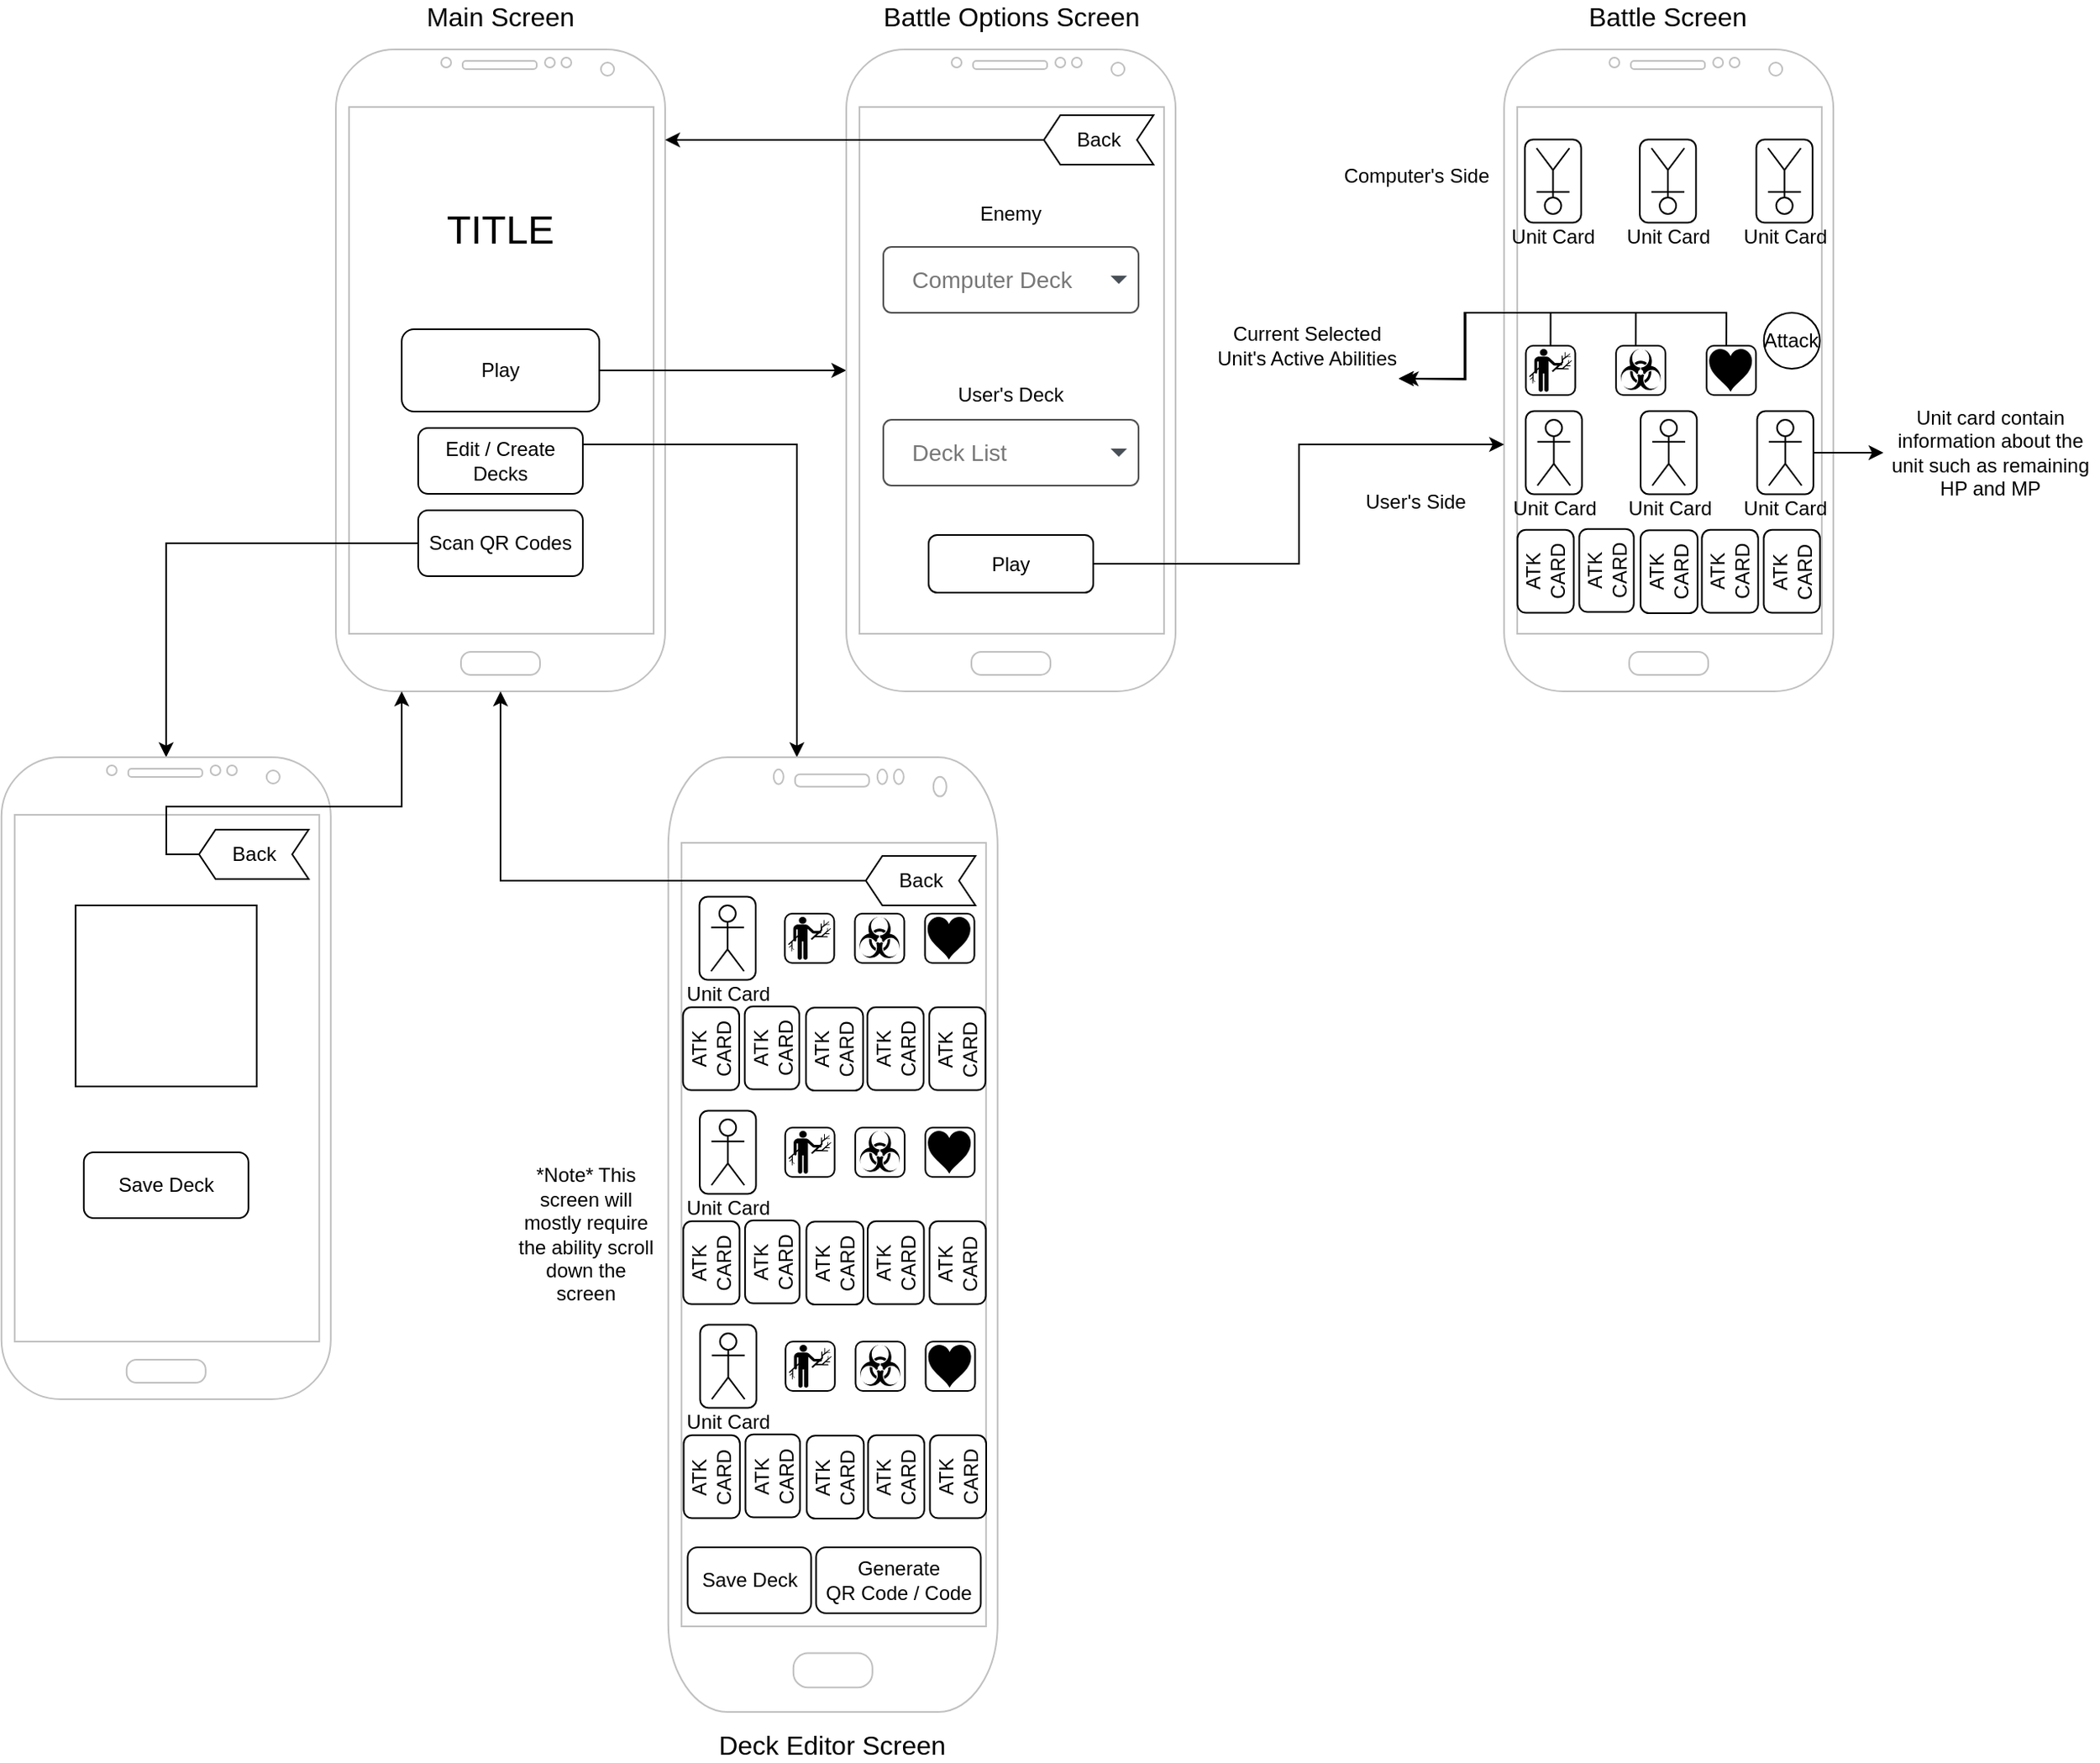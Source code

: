 <mxfile version="13.9.3" type="device"><diagram id="X6FBSxoc5wt98rkBKiuZ" name="Page-1"><mxGraphModel dx="1673" dy="931" grid="1" gridSize="10" guides="1" tooltips="1" connect="1" arrows="1" fold="1" page="1" pageScale="1" pageWidth="850" pageHeight="1100" math="0" shadow="0"><root><mxCell id="0"/><mxCell id="1" parent="0"/><mxCell id="M9iTZ9Vf2lf0lodrkp85-7" value="" style="whiteSpace=wrap;html=1;aspect=fixed;" vertex="1" parent="1"><mxGeometry x="151.9" y="770" width="110" height="110" as="geometry"/></mxCell><mxCell id="SfqudCYDrO64ZxSribLo-1" value="" style="verticalLabelPosition=bottom;verticalAlign=top;html=1;shadow=0;dashed=0;strokeWidth=1;shape=mxgraph.android.phone2;strokeColor=#c0c0c0;" parent="1" vertex="1"><mxGeometry x="310" y="250" width="200" height="390" as="geometry"/></mxCell><mxCell id="dWVYb6ebwMroCIhbOCGw-45" style="edgeStyle=orthogonalEdgeStyle;rounded=0;orthogonalLoop=1;jettySize=auto;html=1;exitX=1;exitY=0.5;exitDx=0;exitDy=0;" parent="1" source="SfqudCYDrO64ZxSribLo-2" target="dWVYb6ebwMroCIhbOCGw-1" edge="1"><mxGeometry relative="1" as="geometry"><Array as="points"><mxPoint x="590" y="490"/></Array></mxGeometry></mxCell><mxCell id="SfqudCYDrO64ZxSribLo-2" value="Edit / Create Decks" style="rounded=1;whiteSpace=wrap;html=1;" parent="1" vertex="1"><mxGeometry x="360" y="480" width="100" height="40" as="geometry"/></mxCell><mxCell id="dWVYb6ebwMroCIhbOCGw-88" style="edgeStyle=orthogonalEdgeStyle;rounded=0;orthogonalLoop=1;jettySize=auto;html=1;exitX=1;exitY=0.5;exitDx=0;exitDy=0;" parent="1" source="SfqudCYDrO64ZxSribLo-3" target="dWVYb6ebwMroCIhbOCGw-86" edge="1"><mxGeometry relative="1" as="geometry"/></mxCell><mxCell id="SfqudCYDrO64ZxSribLo-3" value="Play" style="rounded=1;whiteSpace=wrap;html=1;" parent="1" vertex="1"><mxGeometry x="350" y="420" width="120" height="50" as="geometry"/></mxCell><mxCell id="M9iTZ9Vf2lf0lodrkp85-3" style="edgeStyle=orthogonalEdgeStyle;rounded=0;orthogonalLoop=1;jettySize=auto;html=1;exitX=0;exitY=0.5;exitDx=0;exitDy=0;" edge="1" parent="1" source="SfqudCYDrO64ZxSribLo-4" target="M9iTZ9Vf2lf0lodrkp85-1"><mxGeometry relative="1" as="geometry"/></mxCell><mxCell id="SfqudCYDrO64ZxSribLo-4" value="Scan QR Codes" style="rounded=1;whiteSpace=wrap;html=1;" parent="1" vertex="1"><mxGeometry x="360" y="530" width="100" height="40" as="geometry"/></mxCell><mxCell id="SfqudCYDrO64ZxSribLo-7" value="TITLE" style="text;html=1;strokeColor=none;fillColor=none;align=center;verticalAlign=middle;whiteSpace=wrap;rounded=0;fontSize=24;" parent="1" vertex="1"><mxGeometry x="360" y="340" width="100" height="40" as="geometry"/></mxCell><mxCell id="dWVYb6ebwMroCIhbOCGw-1" value="" style="verticalLabelPosition=bottom;verticalAlign=top;html=1;shadow=0;dashed=0;strokeWidth=1;shape=mxgraph.android.phone2;strokeColor=#c0c0c0;" parent="1" vertex="1"><mxGeometry x="511.9" y="680" width="200" height="580" as="geometry"/></mxCell><mxCell id="dWVYb6ebwMroCIhbOCGw-2" value="" style="rounded=1;whiteSpace=wrap;html=1;" parent="1" vertex="1"><mxGeometry x="582.69" y="775" width="30" height="30" as="geometry"/></mxCell><mxCell id="dWVYb6ebwMroCIhbOCGw-3" value="" style="rounded=1;whiteSpace=wrap;html=1;" parent="1" vertex="1"><mxGeometry x="625.25" y="775" width="30" height="30" as="geometry"/></mxCell><mxCell id="dWVYb6ebwMroCIhbOCGw-4" value="" style="rounded=1;whiteSpace=wrap;html=1;" parent="1" vertex="1"><mxGeometry x="667.82" y="775" width="30" height="30" as="geometry"/></mxCell><mxCell id="dWVYb6ebwMroCIhbOCGw-5" value="" style="shape=mxgraph.signs.healthcare.heart_2;html=1;pointerEvents=1;fillColor=#000000;strokeColor=none;verticalLabelPosition=bottom;verticalAlign=top;align=center;" parent="1" vertex="1"><mxGeometry x="669.39" y="777" width="26" height="26" as="geometry"/></mxCell><mxCell id="dWVYb6ebwMroCIhbOCGw-6" value="" style="shape=mxgraph.signs.safety.biohazard;html=1;pointerEvents=1;fillColor=#000000;strokeColor=none;verticalLabelPosition=bottom;verticalAlign=top;align=center;" parent="1" vertex="1"><mxGeometry x="627.25" y="777" width="26" height="26" as="geometry"/></mxCell><mxCell id="dWVYb6ebwMroCIhbOCGw-7" value="" style="shape=mxgraph.signs.sports.wood_gathering;html=1;pointerEvents=1;fillColor=#000000;strokeColor=none;verticalLabelPosition=bottom;verticalAlign=top;align=center;" parent="1" vertex="1"><mxGeometry x="584.69" y="777" width="26" height="26" as="geometry"/></mxCell><mxCell id="dWVYb6ebwMroCIhbOCGw-8" value="&lt;div&gt;ATK&lt;/div&gt;&lt;div&gt;CARD&lt;br&gt;&lt;/div&gt;" style="rounded=1;whiteSpace=wrap;html=1;rotation=-90;" parent="1" vertex="1"><mxGeometry x="587.69" y="840" width="50.43" height="34.68" as="geometry"/></mxCell><mxCell id="dWVYb6ebwMroCIhbOCGw-9" value="ATK&lt;br&gt;CARD" style="rounded=1;whiteSpace=wrap;html=1;rotation=-90;" parent="1" vertex="1"><mxGeometry x="624.69" y="840" width="50.43" height="34.16" as="geometry"/></mxCell><mxCell id="dWVYb6ebwMroCIhbOCGw-10" value="&lt;div&gt;ATK&lt;/div&gt;&lt;div&gt;CARD&lt;/div&gt;" style="rounded=1;whiteSpace=wrap;html=1;rotation=-90;" parent="1" vertex="1"><mxGeometry x="662.26" y="840" width="50.43" height="34.16" as="geometry"/></mxCell><mxCell id="dWVYb6ebwMroCIhbOCGw-11" value="&lt;div&gt;ATK&lt;/div&gt;&lt;div&gt;CARD&lt;br&gt;&lt;/div&gt;" style="rounded=1;whiteSpace=wrap;html=1;rotation=-90;" parent="1" vertex="1"><mxGeometry x="512.69" y="840" width="50.43" height="34.16" as="geometry"/></mxCell><mxCell id="dWVYb6ebwMroCIhbOCGw-12" value="&lt;div&gt;ATK&lt;/div&gt;&lt;div&gt;CARD&lt;br&gt;&lt;/div&gt;" style="rounded=1;whiteSpace=wrap;html=1;rotation=-90;" parent="1" vertex="1"><mxGeometry x="549.69" y="840" width="50.43" height="33.12" as="geometry"/></mxCell><mxCell id="dWVYb6ebwMroCIhbOCGw-13" value="" style="rounded=1;whiteSpace=wrap;html=1;rotation=-90;" parent="1" vertex="1"><mxGeometry x="522.69" y="772.92" width="50.43" height="34.16" as="geometry"/></mxCell><mxCell id="dWVYb6ebwMroCIhbOCGw-14" value="Unit Card" style="shape=umlActor;verticalLabelPosition=bottom;verticalAlign=top;html=1;outlineConnect=0;" parent="1" vertex="1"><mxGeometry x="537.9" y="770" width="20" height="40" as="geometry"/></mxCell><mxCell id="dWVYb6ebwMroCIhbOCGw-15" value="" style="rounded=1;whiteSpace=wrap;html=1;" parent="1" vertex="1"><mxGeometry x="582.9" y="905" width="30" height="30" as="geometry"/></mxCell><mxCell id="dWVYb6ebwMroCIhbOCGw-16" value="" style="rounded=1;whiteSpace=wrap;html=1;" parent="1" vertex="1"><mxGeometry x="625.46" y="905" width="30" height="30" as="geometry"/></mxCell><mxCell id="dWVYb6ebwMroCIhbOCGw-17" value="" style="rounded=1;whiteSpace=wrap;html=1;" parent="1" vertex="1"><mxGeometry x="668.03" y="905" width="30" height="30" as="geometry"/></mxCell><mxCell id="dWVYb6ebwMroCIhbOCGw-18" value="" style="shape=mxgraph.signs.healthcare.heart_2;html=1;pointerEvents=1;fillColor=#000000;strokeColor=none;verticalLabelPosition=bottom;verticalAlign=top;align=center;" parent="1" vertex="1"><mxGeometry x="669.6" y="907" width="26" height="26" as="geometry"/></mxCell><mxCell id="dWVYb6ebwMroCIhbOCGw-19" value="" style="shape=mxgraph.signs.safety.biohazard;html=1;pointerEvents=1;fillColor=#000000;strokeColor=none;verticalLabelPosition=bottom;verticalAlign=top;align=center;" parent="1" vertex="1"><mxGeometry x="627.46" y="907" width="26" height="26" as="geometry"/></mxCell><mxCell id="dWVYb6ebwMroCIhbOCGw-20" value="" style="shape=mxgraph.signs.sports.wood_gathering;html=1;pointerEvents=1;fillColor=#000000;strokeColor=none;verticalLabelPosition=bottom;verticalAlign=top;align=center;" parent="1" vertex="1"><mxGeometry x="584.9" y="907" width="26" height="26" as="geometry"/></mxCell><mxCell id="dWVYb6ebwMroCIhbOCGw-21" value="&lt;div&gt;ATK&lt;/div&gt;&lt;div&gt;CARD&lt;br&gt;&lt;/div&gt;" style="rounded=1;whiteSpace=wrap;html=1;rotation=-90;" parent="1" vertex="1"><mxGeometry x="587.9" y="970" width="50.43" height="34.68" as="geometry"/></mxCell><mxCell id="dWVYb6ebwMroCIhbOCGw-22" value="ATK&lt;br&gt;CARD" style="rounded=1;whiteSpace=wrap;html=1;rotation=-90;" parent="1" vertex="1"><mxGeometry x="624.9" y="970" width="50.43" height="34.16" as="geometry"/></mxCell><mxCell id="dWVYb6ebwMroCIhbOCGw-23" value="&lt;div&gt;ATK&lt;/div&gt;&lt;div&gt;CARD&lt;/div&gt;" style="rounded=1;whiteSpace=wrap;html=1;rotation=-90;" parent="1" vertex="1"><mxGeometry x="662.47" y="970" width="50.43" height="34.16" as="geometry"/></mxCell><mxCell id="dWVYb6ebwMroCIhbOCGw-24" value="&lt;div&gt;ATK&lt;/div&gt;&lt;div&gt;CARD&lt;br&gt;&lt;/div&gt;" style="rounded=1;whiteSpace=wrap;html=1;rotation=-90;" parent="1" vertex="1"><mxGeometry x="512.9" y="970" width="50.43" height="34.16" as="geometry"/></mxCell><mxCell id="dWVYb6ebwMroCIhbOCGw-25" value="&lt;div&gt;ATK&lt;/div&gt;&lt;div&gt;CARD&lt;br&gt;&lt;/div&gt;" style="rounded=1;whiteSpace=wrap;html=1;rotation=-90;" parent="1" vertex="1"><mxGeometry x="549.9" y="970" width="50.43" height="33.12" as="geometry"/></mxCell><mxCell id="dWVYb6ebwMroCIhbOCGw-26" value="" style="rounded=1;whiteSpace=wrap;html=1;rotation=-90;" parent="1" vertex="1"><mxGeometry x="522.9" y="902.92" width="50.43" height="34.16" as="geometry"/></mxCell><mxCell id="dWVYb6ebwMroCIhbOCGw-27" value="Unit Card" style="shape=umlActor;verticalLabelPosition=bottom;verticalAlign=top;html=1;outlineConnect=0;" parent="1" vertex="1"><mxGeometry x="538.11" y="900" width="20" height="40" as="geometry"/></mxCell><mxCell id="dWVYb6ebwMroCIhbOCGw-28" value="" style="rounded=1;whiteSpace=wrap;html=1;" parent="1" vertex="1"><mxGeometry x="583.11" y="1035" width="30" height="30" as="geometry"/></mxCell><mxCell id="dWVYb6ebwMroCIhbOCGw-29" value="" style="rounded=1;whiteSpace=wrap;html=1;" parent="1" vertex="1"><mxGeometry x="625.67" y="1035" width="30" height="30" as="geometry"/></mxCell><mxCell id="dWVYb6ebwMroCIhbOCGw-30" value="" style="rounded=1;whiteSpace=wrap;html=1;" parent="1" vertex="1"><mxGeometry x="668.24" y="1035" width="30" height="30" as="geometry"/></mxCell><mxCell id="dWVYb6ebwMroCIhbOCGw-31" value="" style="shape=mxgraph.signs.healthcare.heart_2;html=1;pointerEvents=1;fillColor=#000000;strokeColor=none;verticalLabelPosition=bottom;verticalAlign=top;align=center;" parent="1" vertex="1"><mxGeometry x="669.81" y="1037" width="26" height="26" as="geometry"/></mxCell><mxCell id="dWVYb6ebwMroCIhbOCGw-32" value="" style="shape=mxgraph.signs.safety.biohazard;html=1;pointerEvents=1;fillColor=#000000;strokeColor=none;verticalLabelPosition=bottom;verticalAlign=top;align=center;" parent="1" vertex="1"><mxGeometry x="627.67" y="1037" width="26" height="26" as="geometry"/></mxCell><mxCell id="dWVYb6ebwMroCIhbOCGw-33" value="" style="shape=mxgraph.signs.sports.wood_gathering;html=1;pointerEvents=1;fillColor=#000000;strokeColor=none;verticalLabelPosition=bottom;verticalAlign=top;align=center;" parent="1" vertex="1"><mxGeometry x="585.11" y="1037" width="26" height="26" as="geometry"/></mxCell><mxCell id="dWVYb6ebwMroCIhbOCGw-34" value="&lt;div&gt;ATK&lt;/div&gt;&lt;div&gt;CARD&lt;br&gt;&lt;/div&gt;" style="rounded=1;whiteSpace=wrap;html=1;rotation=-90;" parent="1" vertex="1"><mxGeometry x="588.11" y="1100" width="50.43" height="34.68" as="geometry"/></mxCell><mxCell id="dWVYb6ebwMroCIhbOCGw-35" value="ATK&lt;br&gt;CARD" style="rounded=1;whiteSpace=wrap;html=1;rotation=-90;" parent="1" vertex="1"><mxGeometry x="625.11" y="1100" width="50.43" height="34.16" as="geometry"/></mxCell><mxCell id="dWVYb6ebwMroCIhbOCGw-36" value="&lt;div&gt;ATK&lt;/div&gt;&lt;div&gt;CARD&lt;/div&gt;" style="rounded=1;whiteSpace=wrap;html=1;rotation=-90;" parent="1" vertex="1"><mxGeometry x="662.68" y="1100" width="50.43" height="34.16" as="geometry"/></mxCell><mxCell id="dWVYb6ebwMroCIhbOCGw-37" value="&lt;div&gt;ATK&lt;/div&gt;&lt;div&gt;CARD&lt;br&gt;&lt;/div&gt;" style="rounded=1;whiteSpace=wrap;html=1;rotation=-90;" parent="1" vertex="1"><mxGeometry x="513.11" y="1100" width="50.43" height="34.16" as="geometry"/></mxCell><mxCell id="dWVYb6ebwMroCIhbOCGw-38" value="&lt;div&gt;ATK&lt;/div&gt;&lt;div&gt;CARD&lt;br&gt;&lt;/div&gt;" style="rounded=1;whiteSpace=wrap;html=1;rotation=-90;" parent="1" vertex="1"><mxGeometry x="550.11" y="1100" width="50.43" height="33.12" as="geometry"/></mxCell><mxCell id="dWVYb6ebwMroCIhbOCGw-39" value="" style="rounded=1;whiteSpace=wrap;html=1;rotation=-90;" parent="1" vertex="1"><mxGeometry x="523.11" y="1032.92" width="50.43" height="34.16" as="geometry"/></mxCell><mxCell id="dWVYb6ebwMroCIhbOCGw-40" value="Unit Card" style="shape=umlActor;verticalLabelPosition=bottom;verticalAlign=top;html=1;outlineConnect=0;" parent="1" vertex="1"><mxGeometry x="538.32" y="1030" width="20" height="40" as="geometry"/></mxCell><mxCell id="dWVYb6ebwMroCIhbOCGw-41" value="Save Deck" style="rounded=1;whiteSpace=wrap;html=1;" parent="1" vertex="1"><mxGeometry x="523.69" y="1160" width="75" height="40" as="geometry"/></mxCell><mxCell id="dWVYb6ebwMroCIhbOCGw-42" value="&lt;div&gt;Generate &lt;br&gt;&lt;/div&gt;&lt;div&gt;QR Code / Code&lt;/div&gt;" style="rounded=1;whiteSpace=wrap;html=1;" parent="1" vertex="1"><mxGeometry x="601.69" y="1160" width="100.02" height="40" as="geometry"/></mxCell><mxCell id="dWVYb6ebwMroCIhbOCGw-43" value="*Note* This screen will mostly require the ability scroll down the screen " style="text;html=1;strokeColor=none;fillColor=none;align=center;verticalAlign=middle;whiteSpace=wrap;rounded=0;" parent="1" vertex="1"><mxGeometry x="416.9" y="920" width="90" height="100" as="geometry"/></mxCell><mxCell id="dWVYb6ebwMroCIhbOCGw-46" value="" style="verticalLabelPosition=bottom;verticalAlign=top;html=1;shadow=0;dashed=0;strokeWidth=1;shape=mxgraph.android.phone2;strokeColor=#c0c0c0;" parent="1" vertex="1"><mxGeometry x="1019.56" y="250" width="200" height="390" as="geometry"/></mxCell><mxCell id="dWVYb6ebwMroCIhbOCGw-47" value="&lt;div&gt;ATK&lt;/div&gt;&lt;div&gt;CARD&lt;br&gt;&lt;/div&gt;" style="rounded=1;whiteSpace=wrap;html=1;rotation=-90;" parent="1" vertex="1"><mxGeometry x="1094.56" y="550" width="50.43" height="34.68" as="geometry"/></mxCell><mxCell id="dWVYb6ebwMroCIhbOCGw-48" value="ATK&lt;br&gt;CARD" style="rounded=1;whiteSpace=wrap;html=1;rotation=-90;" parent="1" vertex="1"><mxGeometry x="1131.56" y="550" width="50.43" height="34.16" as="geometry"/></mxCell><mxCell id="dWVYb6ebwMroCIhbOCGw-49" value="&lt;div&gt;ATK&lt;/div&gt;&lt;div&gt;CARD&lt;/div&gt;" style="rounded=1;whiteSpace=wrap;html=1;rotation=-90;" parent="1" vertex="1"><mxGeometry x="1169.13" y="550" width="50.43" height="34.16" as="geometry"/></mxCell><mxCell id="dWVYb6ebwMroCIhbOCGw-50" value="&lt;div&gt;ATK&lt;/div&gt;&lt;div&gt;CARD&lt;br&gt;&lt;/div&gt;" style="rounded=1;whiteSpace=wrap;html=1;rotation=-90;" parent="1" vertex="1"><mxGeometry x="1019.56" y="550" width="50.43" height="34.16" as="geometry"/></mxCell><mxCell id="dWVYb6ebwMroCIhbOCGw-51" value="&lt;div&gt;ATK&lt;/div&gt;&lt;div&gt;CARD&lt;br&gt;&lt;/div&gt;" style="rounded=1;whiteSpace=wrap;html=1;rotation=-90;" parent="1" vertex="1"><mxGeometry x="1056.56" y="550" width="50.43" height="33.12" as="geometry"/></mxCell><mxCell id="dWVYb6ebwMroCIhbOCGw-52" value="" style="rounded=1;whiteSpace=wrap;html=1;rotation=-90;" parent="1" vertex="1"><mxGeometry x="1024.56" y="477.92" width="50.43" height="34.16" as="geometry"/></mxCell><mxCell id="dWVYb6ebwMroCIhbOCGw-53" value="" style="rounded=1;whiteSpace=wrap;html=1;rotation=-90;" parent="1" vertex="1"><mxGeometry x="1094.35" y="477.92" width="50.43" height="34.16" as="geometry"/></mxCell><mxCell id="dWVYb6ebwMroCIhbOCGw-54" style="edgeStyle=orthogonalEdgeStyle;rounded=0;orthogonalLoop=1;jettySize=auto;html=1;exitX=0.5;exitY=1;exitDx=0;exitDy=0;entryX=0;entryY=0.5;entryDx=0;entryDy=0;" parent="1" source="dWVYb6ebwMroCIhbOCGw-55" target="dWVYb6ebwMroCIhbOCGw-78" edge="1"><mxGeometry relative="1" as="geometry"/></mxCell><mxCell id="dWVYb6ebwMroCIhbOCGw-55" value="" style="rounded=1;whiteSpace=wrap;html=1;rotation=-90;" parent="1" vertex="1"><mxGeometry x="1165.13" y="477.92" width="50.43" height="34.16" as="geometry"/></mxCell><mxCell id="dWVYb6ebwMroCIhbOCGw-56" value="Unit Card" style="shape=umlActor;verticalLabelPosition=bottom;verticalAlign=top;html=1;outlineConnect=0;" parent="1" vertex="1"><mxGeometry x="1109.56" y="475" width="20" height="40" as="geometry"/></mxCell><mxCell id="dWVYb6ebwMroCIhbOCGw-57" value="Unit Card" style="shape=umlActor;verticalLabelPosition=bottom;verticalAlign=top;html=1;outlineConnect=0;" parent="1" vertex="1"><mxGeometry x="1180.34" y="475" width="20" height="40" as="geometry"/></mxCell><mxCell id="dWVYb6ebwMroCIhbOCGw-58" value="Unit Card" style="shape=umlActor;verticalLabelPosition=bottom;verticalAlign=top;html=1;outlineConnect=0;" parent="1" vertex="1"><mxGeometry x="1039.77" y="475" width="20" height="40" as="geometry"/></mxCell><mxCell id="dWVYb6ebwMroCIhbOCGw-59" value="Attack" style="ellipse;whiteSpace=wrap;html=1;aspect=fixed;" parent="1" vertex="1"><mxGeometry x="1177.34" y="410" width="34" height="34" as="geometry"/></mxCell><mxCell id="dWVYb6ebwMroCIhbOCGw-60" style="edgeStyle=orthogonalEdgeStyle;rounded=0;orthogonalLoop=1;jettySize=auto;html=1;exitX=0.5;exitY=0;exitDx=0;exitDy=0;entryX=1;entryY=0.5;entryDx=0;entryDy=0;" parent="1" source="dWVYb6ebwMroCIhbOCGw-61" edge="1"><mxGeometry relative="1" as="geometry"><mxPoint x="958.56" y="450" as="targetPoint"/></mxGeometry></mxCell><mxCell id="dWVYb6ebwMroCIhbOCGw-61" value="" style="rounded=1;whiteSpace=wrap;html=1;" parent="1" vertex="1"><mxGeometry x="1032.77" y="430" width="30" height="30" as="geometry"/></mxCell><mxCell id="dWVYb6ebwMroCIhbOCGw-62" style="edgeStyle=orthogonalEdgeStyle;rounded=0;orthogonalLoop=1;jettySize=auto;html=1;exitX=0.5;exitY=0;exitDx=0;exitDy=0;entryX=1;entryY=0.5;entryDx=0;entryDy=0;" parent="1" edge="1"><mxGeometry relative="1" as="geometry"><mxPoint x="1099.56" y="430" as="sourcePoint"/><mxPoint x="955.56" y="450" as="targetPoint"/><Array as="points"><mxPoint x="1099.56" y="410"/><mxPoint x="995.56" y="410"/><mxPoint x="995.56" y="450"/></Array></mxGeometry></mxCell><mxCell id="dWVYb6ebwMroCIhbOCGw-63" value="" style="rounded=1;whiteSpace=wrap;html=1;" parent="1" vertex="1"><mxGeometry x="1087.56" y="430" width="30" height="30" as="geometry"/></mxCell><mxCell id="dWVYb6ebwMroCIhbOCGw-64" style="edgeStyle=orthogonalEdgeStyle;rounded=0;orthogonalLoop=1;jettySize=auto;html=1;exitX=0.5;exitY=0;exitDx=0;exitDy=0;entryX=1;entryY=0.5;entryDx=0;entryDy=0;" parent="1" edge="1"><mxGeometry relative="1" as="geometry"><mxPoint x="1154.56" y="430" as="sourcePoint"/><mxPoint x="955.56" y="450" as="targetPoint"/><Array as="points"><mxPoint x="1154.56" y="410"/><mxPoint x="995.56" y="410"/><mxPoint x="995.56" y="450"/></Array></mxGeometry></mxCell><mxCell id="dWVYb6ebwMroCIhbOCGw-65" value="" style="rounded=1;whiteSpace=wrap;html=1;" parent="1" vertex="1"><mxGeometry x="1142.56" y="430" width="30" height="30" as="geometry"/></mxCell><mxCell id="dWVYb6ebwMroCIhbOCGw-66" value="" style="shape=mxgraph.signs.healthcare.heart_2;html=1;pointerEvents=1;fillColor=#000000;strokeColor=none;verticalLabelPosition=bottom;verticalAlign=top;align=center;" parent="1" vertex="1"><mxGeometry x="1144.13" y="432" width="26" height="26" as="geometry"/></mxCell><mxCell id="dWVYb6ebwMroCIhbOCGw-67" value="" style="shape=mxgraph.signs.safety.biohazard;html=1;pointerEvents=1;fillColor=#000000;strokeColor=none;verticalLabelPosition=bottom;verticalAlign=top;align=center;" parent="1" vertex="1"><mxGeometry x="1089.56" y="432" width="26" height="26" as="geometry"/></mxCell><mxCell id="dWVYb6ebwMroCIhbOCGw-68" value="" style="shape=mxgraph.signs.sports.wood_gathering;html=1;pointerEvents=1;fillColor=#000000;strokeColor=none;verticalLabelPosition=bottom;verticalAlign=top;align=center;" parent="1" vertex="1"><mxGeometry x="1034.77" y="432" width="26" height="26" as="geometry"/></mxCell><mxCell id="dWVYb6ebwMroCIhbOCGw-69" value="Computer's Side" style="text;html=1;strokeColor=none;fillColor=none;align=center;verticalAlign=middle;whiteSpace=wrap;rounded=0;" parent="1" vertex="1"><mxGeometry x="918.56" y="307.08" width="94.89" height="40" as="geometry"/></mxCell><mxCell id="dWVYb6ebwMroCIhbOCGw-70" value="" style="rounded=1;whiteSpace=wrap;html=1;rotation=-90;" parent="1" vertex="1"><mxGeometry x="1024.06" y="312.92" width="50.43" height="34.16" as="geometry"/></mxCell><mxCell id="dWVYb6ebwMroCIhbOCGw-71" value="" style="rounded=1;whiteSpace=wrap;html=1;rotation=-90;" parent="1" vertex="1"><mxGeometry x="1093.85" y="312.92" width="50.43" height="34.16" as="geometry"/></mxCell><mxCell id="dWVYb6ebwMroCIhbOCGw-72" value="" style="rounded=1;whiteSpace=wrap;html=1;rotation=-90;" parent="1" vertex="1"><mxGeometry x="1164.63" y="312.92" width="50.43" height="34.16" as="geometry"/></mxCell><mxCell id="dWVYb6ebwMroCIhbOCGw-73" value="Unit Card" style="shape=umlActor;verticalLabelPosition=bottom;verticalAlign=top;html=1;outlineConnect=0;direction=west;" parent="1" vertex="1"><mxGeometry x="1109.06" y="310" width="20" height="40" as="geometry"/></mxCell><mxCell id="dWVYb6ebwMroCIhbOCGw-74" value="Unit Card" style="shape=umlActor;verticalLabelPosition=bottom;verticalAlign=top;html=1;outlineConnect=0;direction=west;" parent="1" vertex="1"><mxGeometry x="1179.84" y="310" width="20" height="40" as="geometry"/></mxCell><mxCell id="dWVYb6ebwMroCIhbOCGw-75" value="Unit Card" style="shape=umlActor;verticalLabelPosition=bottom;verticalAlign=top;html=1;outlineConnect=0;direction=west;" parent="1" vertex="1"><mxGeometry x="1039.27" y="310" width="20" height="40" as="geometry"/></mxCell><mxCell id="dWVYb6ebwMroCIhbOCGw-76" value="User's Side" style="text;html=1;strokeColor=none;fillColor=none;align=center;verticalAlign=middle;whiteSpace=wrap;rounded=0;" parent="1" vertex="1"><mxGeometry x="906" y="505" width="120" height="40" as="geometry"/></mxCell><mxCell id="dWVYb6ebwMroCIhbOCGw-77" value="&lt;div&gt;Current Selected&lt;/div&gt;&lt;div&gt;Unit's Active Abilities&lt;br&gt;&lt;/div&gt;" style="text;html=1;strokeColor=none;fillColor=none;align=center;verticalAlign=middle;whiteSpace=wrap;rounded=0;" parent="1" vertex="1"><mxGeometry x="840" y="410" width="120" height="40" as="geometry"/></mxCell><mxCell id="dWVYb6ebwMroCIhbOCGw-78" value="Unit card contain information about the unit such as remaining HP and MP" style="text;html=1;strokeColor=none;fillColor=none;align=center;verticalAlign=middle;whiteSpace=wrap;rounded=0;" parent="1" vertex="1"><mxGeometry x="1250" y="460" width="130" height="70" as="geometry"/></mxCell><mxCell id="dWVYb6ebwMroCIhbOCGw-87" style="edgeStyle=orthogonalEdgeStyle;rounded=0;orthogonalLoop=1;jettySize=auto;html=1;exitX=1;exitY=0.5;exitDx=0;exitDy=0;exitPerimeter=0;" parent="1" source="dWVYb6ebwMroCIhbOCGw-80" target="SfqudCYDrO64ZxSribLo-1" edge="1"><mxGeometry relative="1" as="geometry"><mxPoint x="370" y="670" as="targetPoint"/></mxGeometry></mxCell><mxCell id="dWVYb6ebwMroCIhbOCGw-80" value="&lt;div&gt;Back&lt;/div&gt;" style="html=1;shadow=0;dashed=0;align=center;verticalAlign=middle;shape=mxgraph.arrows2.arrow;dy=0;dx=10;notch=10;direction=west;" parent="1" vertex="1"><mxGeometry x="631.9" y="740" width="66.56" height="30" as="geometry"/></mxCell><mxCell id="dWVYb6ebwMroCIhbOCGw-86" value="" style="verticalLabelPosition=bottom;verticalAlign=top;html=1;shadow=0;dashed=0;strokeWidth=1;shape=mxgraph.android.phone2;strokeColor=#c0c0c0;" parent="1" vertex="1"><mxGeometry x="620.03" y="250" width="200" height="390" as="geometry"/></mxCell><mxCell id="dWVYb6ebwMroCIhbOCGw-89" value="Enemy" style="text;html=1;strokeColor=none;fillColor=none;align=center;verticalAlign=middle;whiteSpace=wrap;rounded=0;" parent="1" vertex="1"><mxGeometry x="700.03" y="340" width="40" height="20" as="geometry"/></mxCell><mxCell id="dWVYb6ebwMroCIhbOCGw-90" value="User's Deck" style="text;html=1;strokeColor=none;fillColor=none;align=center;verticalAlign=middle;whiteSpace=wrap;rounded=0;" parent="1" vertex="1"><mxGeometry x="681.08" y="450" width="77.91" height="20" as="geometry"/></mxCell><mxCell id="dWVYb6ebwMroCIhbOCGw-91" value="Deck List" style="html=1;shadow=0;dashed=0;shape=mxgraph.bootstrap.rrect;rSize=5;strokeColor=#505050;strokeWidth=1;fillColor=#ffffff;fontColor=#777777;whiteSpace=wrap;align=left;verticalAlign=middle;fontStyle=0;fontSize=14;spacingRight=0;spacing=17;" parent="1" vertex="1"><mxGeometry x="642.53" y="475" width="155" height="40" as="geometry"/></mxCell><mxCell id="dWVYb6ebwMroCIhbOCGw-92" value="" style="shape=triangle;direction=south;fillColor=#495057;strokeColor=none;perimeter=none;" parent="dWVYb6ebwMroCIhbOCGw-91" vertex="1"><mxGeometry x="1" y="0.5" width="10" height="5" relative="1" as="geometry"><mxPoint x="-17" y="-2.5" as="offset"/></mxGeometry></mxCell><mxCell id="dWVYb6ebwMroCIhbOCGw-93" value="Computer Deck" style="html=1;shadow=0;dashed=0;shape=mxgraph.bootstrap.rrect;rSize=5;strokeColor=#505050;strokeWidth=1;fillColor=#ffffff;fontColor=#777777;whiteSpace=wrap;align=left;verticalAlign=middle;fontStyle=0;fontSize=14;spacingRight=0;spacing=17;" parent="1" vertex="1"><mxGeometry x="642.53" y="370" width="155" height="40" as="geometry"/></mxCell><mxCell id="dWVYb6ebwMroCIhbOCGw-94" value="" style="shape=triangle;direction=south;fillColor=#495057;strokeColor=none;perimeter=none;" parent="dWVYb6ebwMroCIhbOCGw-93" vertex="1"><mxGeometry x="1" y="0.5" width="10" height="5" relative="1" as="geometry"><mxPoint x="-17" y="-2.5" as="offset"/></mxGeometry></mxCell><mxCell id="dWVYb6ebwMroCIhbOCGw-96" style="edgeStyle=orthogonalEdgeStyle;rounded=0;orthogonalLoop=1;jettySize=auto;html=1;exitX=1;exitY=0.5;exitDx=0;exitDy=0;exitPerimeter=0;" parent="1" source="dWVYb6ebwMroCIhbOCGw-95" target="SfqudCYDrO64ZxSribLo-1" edge="1"><mxGeometry relative="1" as="geometry"><mxPoint x="510" y="305" as="targetPoint"/><Array as="points"><mxPoint x="560" y="305"/><mxPoint x="560" y="305"/></Array></mxGeometry></mxCell><mxCell id="dWVYb6ebwMroCIhbOCGw-95" value="&lt;div&gt;Back&lt;/div&gt;" style="html=1;shadow=0;dashed=0;align=center;verticalAlign=middle;shape=mxgraph.arrows2.arrow;dy=0;dx=10;notch=10;direction=west;" parent="1" vertex="1"><mxGeometry x="740.03" y="290.0" width="66.56" height="30" as="geometry"/></mxCell><mxCell id="dWVYb6ebwMroCIhbOCGw-100" style="edgeStyle=orthogonalEdgeStyle;rounded=0;orthogonalLoop=1;jettySize=auto;html=1;exitX=1;exitY=0.5;exitDx=0;exitDy=0;" parent="1" source="dWVYb6ebwMroCIhbOCGw-98" target="dWVYb6ebwMroCIhbOCGw-46" edge="1"><mxGeometry relative="1" as="geometry"><Array as="points"><mxPoint x="895" y="563"/><mxPoint x="895" y="490"/></Array></mxGeometry></mxCell><mxCell id="dWVYb6ebwMroCIhbOCGw-98" value="Play" style="rounded=1;whiteSpace=wrap;html=1;" parent="1" vertex="1"><mxGeometry x="670.03" y="545" width="100" height="35" as="geometry"/></mxCell><mxCell id="dWVYb6ebwMroCIhbOCGw-101" value="Main Screen" style="text;html=1;strokeColor=none;fillColor=none;align=center;verticalAlign=middle;whiteSpace=wrap;rounded=0;fontSize=16;" parent="1" vertex="1"><mxGeometry x="355" y="220" width="110" height="20" as="geometry"/></mxCell><mxCell id="dWVYb6ebwMroCIhbOCGw-102" value="Battle Options Screen" style="text;html=1;strokeColor=none;fillColor=none;align=center;verticalAlign=middle;whiteSpace=wrap;rounded=0;fontSize=16;" parent="1" vertex="1"><mxGeometry x="637.55" y="220" width="164.97" height="20" as="geometry"/></mxCell><mxCell id="dWVYb6ebwMroCIhbOCGw-103" value="Battle Screen" style="text;html=1;strokeColor=none;fillColor=none;align=center;verticalAlign=middle;whiteSpace=wrap;rounded=0;fontSize=16;" parent="1" vertex="1"><mxGeometry x="1064.06" y="220" width="110" height="20" as="geometry"/></mxCell><mxCell id="dWVYb6ebwMroCIhbOCGw-104" value="Deck Editor Screen" style="text;html=1;strokeColor=none;fillColor=none;align=center;verticalAlign=middle;whiteSpace=wrap;rounded=0;fontSize=16;" parent="1" vertex="1"><mxGeometry x="529.42" y="1270" width="164.97" height="20" as="geometry"/></mxCell><mxCell id="M9iTZ9Vf2lf0lodrkp85-1" value="" style="verticalLabelPosition=bottom;verticalAlign=top;html=1;shadow=0;dashed=0;strokeWidth=1;shape=mxgraph.android.phone2;strokeColor=#c0c0c0;" vertex="1" parent="1"><mxGeometry x="106.9" y="680" width="200" height="390" as="geometry"/></mxCell><mxCell id="M9iTZ9Vf2lf0lodrkp85-12" style="edgeStyle=orthogonalEdgeStyle;rounded=0;orthogonalLoop=1;jettySize=auto;html=1;exitX=1;exitY=0.5;exitDx=0;exitDy=0;exitPerimeter=0;" edge="1" parent="1" source="M9iTZ9Vf2lf0lodrkp85-4" target="SfqudCYDrO64ZxSribLo-1"><mxGeometry relative="1" as="geometry"><Array as="points"><mxPoint x="207" y="739"/><mxPoint x="207" y="710"/><mxPoint x="350" y="710"/></Array></mxGeometry></mxCell><mxCell id="M9iTZ9Vf2lf0lodrkp85-4" value="&lt;div&gt;Back&lt;/div&gt;" style="html=1;shadow=0;dashed=0;align=center;verticalAlign=middle;shape=mxgraph.arrows2.arrow;dy=0;dx=10;notch=10;direction=west;" vertex="1" parent="1"><mxGeometry x="226.9" y="724" width="66.56" height="30" as="geometry"/></mxCell><mxCell id="M9iTZ9Vf2lf0lodrkp85-9" value="" style="shape=image;html=1;verticalAlign=top;verticalLabelPosition=bottom;labelBackgroundColor=#ffffff;imageAspect=0;aspect=fixed;image=https://cdn1.iconfinder.com/data/icons/ios-11-glyphs/30/qr_code-128.png" vertex="1" parent="1"><mxGeometry x="142.9" y="761" width="128" height="128" as="geometry"/></mxCell><mxCell id="M9iTZ9Vf2lf0lodrkp85-11" value="Save Deck" style="rounded=1;whiteSpace=wrap;html=1;" vertex="1" parent="1"><mxGeometry x="156.9" y="920" width="100" height="40" as="geometry"/></mxCell></root></mxGraphModel></diagram></mxfile>